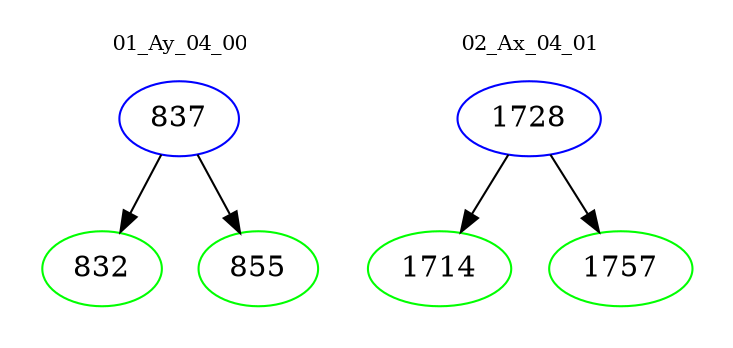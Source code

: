 digraph{
subgraph cluster_0 {
color = white
label = "01_Ay_04_00";
fontsize=10;
T0_837 [label="837", color="blue"]
T0_837 -> T0_832 [color="black"]
T0_832 [label="832", color="green"]
T0_837 -> T0_855 [color="black"]
T0_855 [label="855", color="green"]
}
subgraph cluster_1 {
color = white
label = "02_Ax_04_01";
fontsize=10;
T1_1728 [label="1728", color="blue"]
T1_1728 -> T1_1714 [color="black"]
T1_1714 [label="1714", color="green"]
T1_1728 -> T1_1757 [color="black"]
T1_1757 [label="1757", color="green"]
}
}
